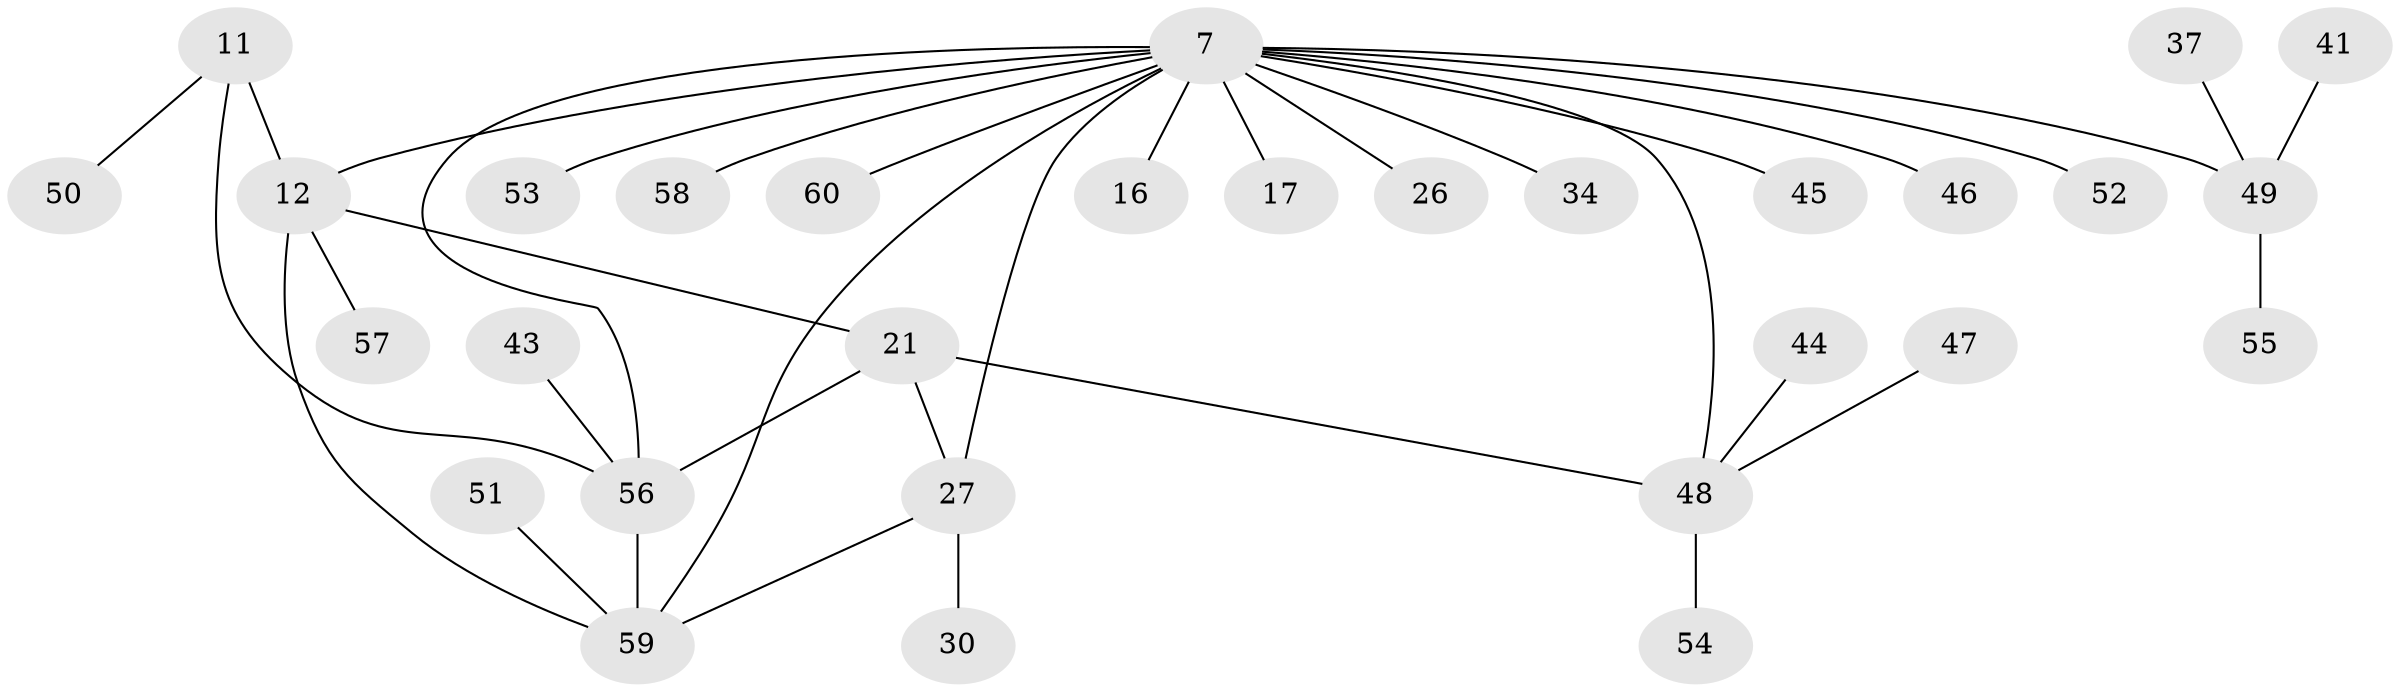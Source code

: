 // original degree distribution, {6: 0.016666666666666666, 7: 0.06666666666666667, 5: 0.06666666666666667, 11: 0.016666666666666666, 3: 0.03333333333333333, 2: 0.2, 4: 0.03333333333333333, 10: 0.016666666666666666, 1: 0.55}
// Generated by graph-tools (version 1.1) at 2025/55/03/09/25 04:55:09]
// undirected, 30 vertices, 36 edges
graph export_dot {
graph [start="1"]
  node [color=gray90,style=filled];
  7 [super="+3"];
  11 [super="+10"];
  12;
  16;
  17;
  21 [super="+15"];
  26;
  27 [super="+9"];
  30;
  34;
  37 [super="+32"];
  41 [super="+20"];
  43 [super="+22"];
  44;
  45 [super="+36"];
  46;
  47;
  48 [super="+35+42"];
  49 [super="+2+24"];
  50;
  51 [super="+40"];
  52;
  53;
  54;
  55;
  56 [super="+5"];
  57 [super="+19"];
  58;
  59 [super="+38+6+18+33+39"];
  60;
  7 -- 12 [weight=2];
  7 -- 16;
  7 -- 34;
  7 -- 46;
  7 -- 52 [weight=2];
  7 -- 53;
  7 -- 58;
  7 -- 17;
  7 -- 26;
  7 -- 60;
  7 -- 45;
  7 -- 48;
  7 -- 49 [weight=2];
  7 -- 56;
  7 -- 27 [weight=2];
  7 -- 59;
  11 -- 12 [weight=2];
  11 -- 50;
  11 -- 56;
  12 -- 57;
  12 -- 59;
  12 -- 21;
  21 -- 48 [weight=2];
  21 -- 56;
  21 -- 27;
  27 -- 59;
  27 -- 30;
  37 -- 49;
  41 -- 49;
  43 -- 56;
  44 -- 48;
  47 -- 48;
  48 -- 54;
  49 -- 55;
  51 -- 59;
  56 -- 59 [weight=2];
}
